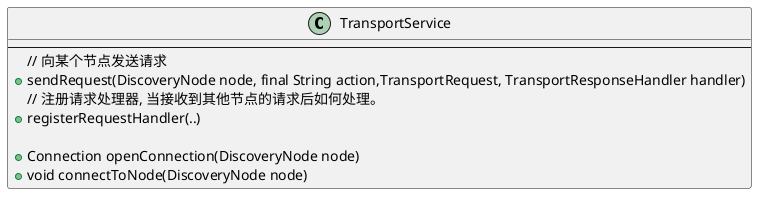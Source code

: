 @startuml

class TransportService {
    ---
    // 向某个节点发送请求
    +sendRequest(DiscoveryNode node, final String action,TransportRequest, TransportResponseHandler handler)
    // 注册请求处理器, 当接收到其他节点的请求后如何处理。
    +registerRequestHandler(..)

    +Connection openConnection(DiscoveryNode node)
    +void connectToNode(DiscoveryNode node)
}

@enduml